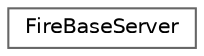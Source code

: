 digraph "Graphical Class Hierarchy"
{
 // LATEX_PDF_SIZE
  bgcolor="transparent";
  edge [fontname=Helvetica,fontsize=10,labelfontname=Helvetica,labelfontsize=10];
  node [fontname=Helvetica,fontsize=10,shape=box,height=0.2,width=0.4];
  rankdir="LR";
  Node0 [id="Node000000",label="FireBaseServer",height=0.2,width=0.4,color="grey40", fillcolor="white", style="filled",URL="$class_fire_base_server.html",tooltip=" "];
}
